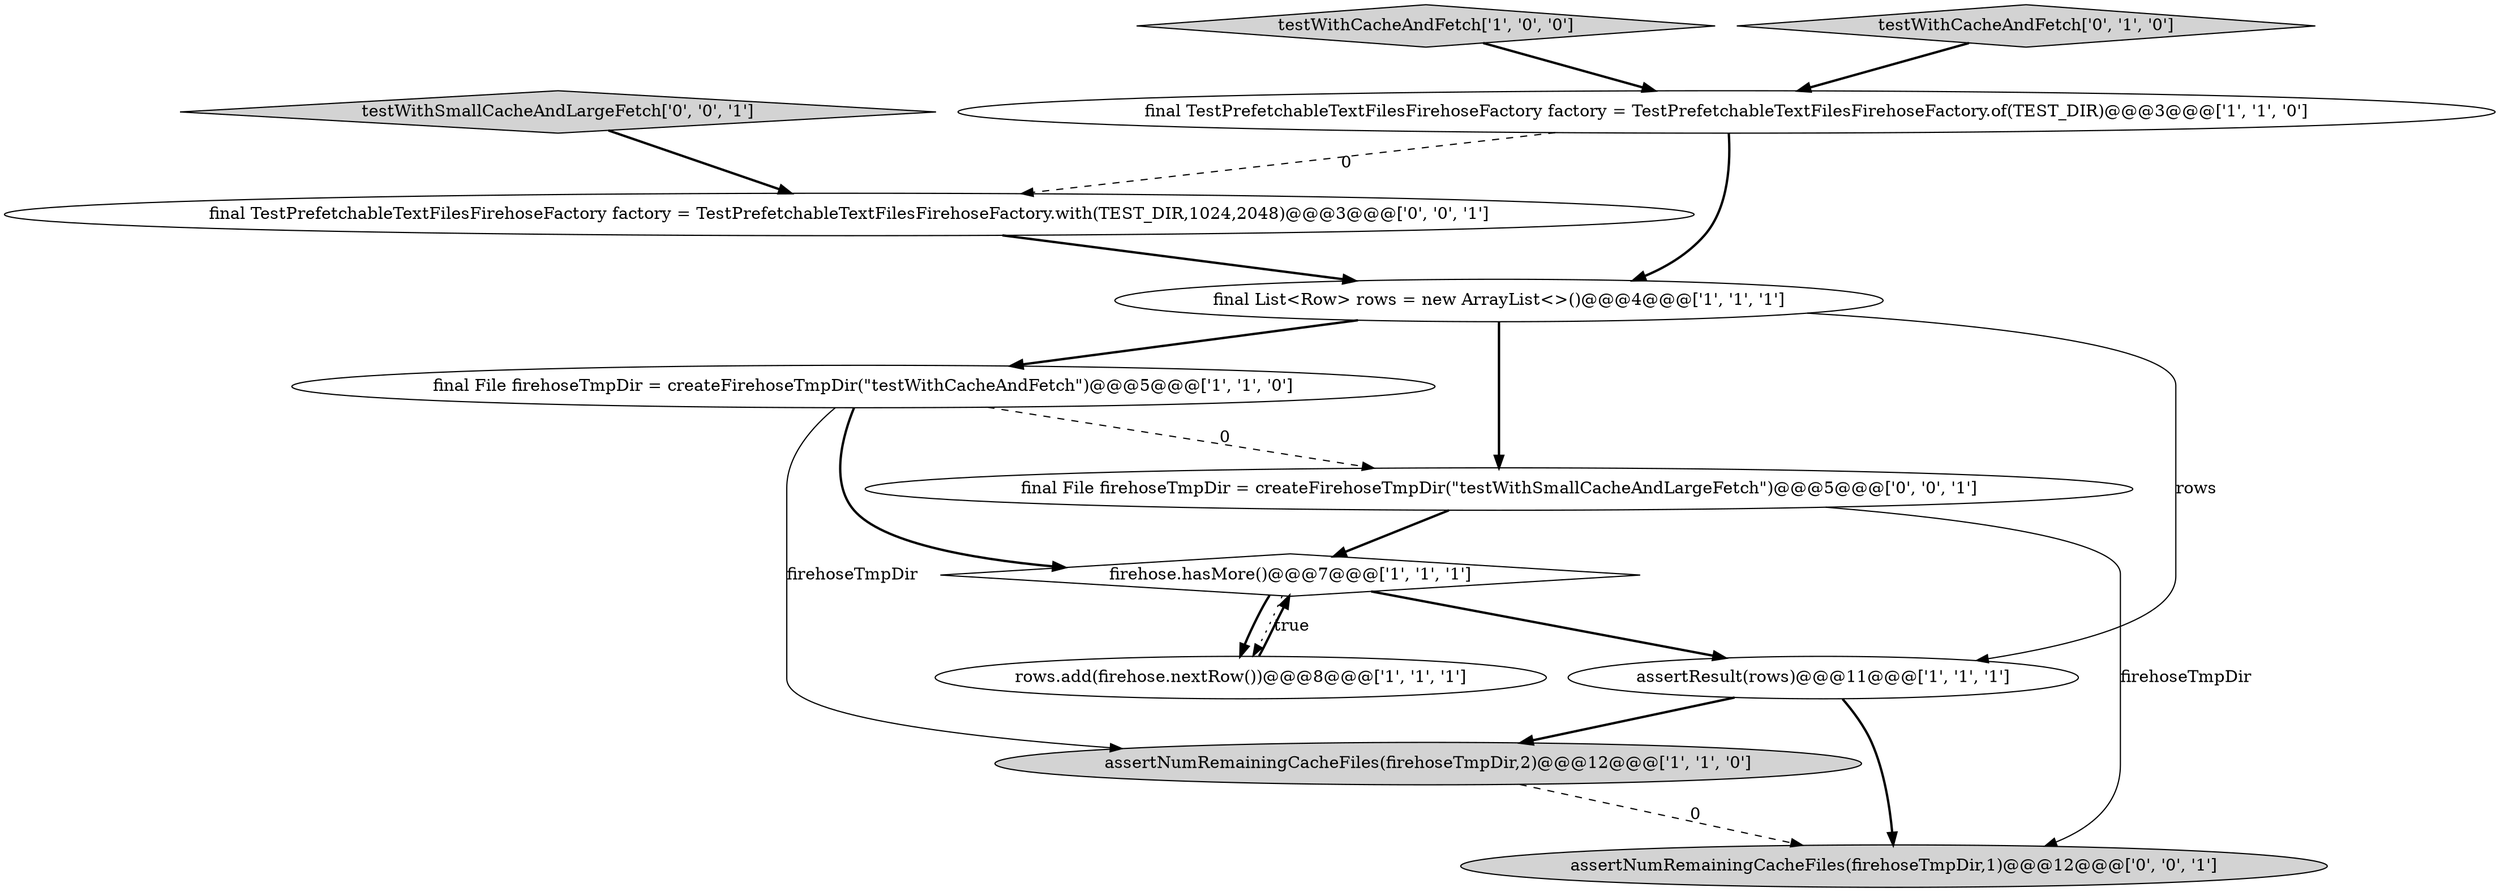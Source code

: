 digraph {
1 [style = filled, label = "testWithCacheAndFetch['1', '0', '0']", fillcolor = lightgray, shape = diamond image = "AAA0AAABBB1BBB"];
11 [style = filled, label = "assertNumRemainingCacheFiles(firehoseTmpDir,1)@@@12@@@['0', '0', '1']", fillcolor = lightgray, shape = ellipse image = "AAA0AAABBB3BBB"];
0 [style = filled, label = "assertNumRemainingCacheFiles(firehoseTmpDir,2)@@@12@@@['1', '1', '0']", fillcolor = lightgray, shape = ellipse image = "AAA0AAABBB1BBB"];
5 [style = filled, label = "assertResult(rows)@@@11@@@['1', '1', '1']", fillcolor = white, shape = ellipse image = "AAA0AAABBB1BBB"];
4 [style = filled, label = "final File firehoseTmpDir = createFirehoseTmpDir(\"testWithCacheAndFetch\")@@@5@@@['1', '1', '0']", fillcolor = white, shape = ellipse image = "AAA0AAABBB1BBB"];
12 [style = filled, label = "final File firehoseTmpDir = createFirehoseTmpDir(\"testWithSmallCacheAndLargeFetch\")@@@5@@@['0', '0', '1']", fillcolor = white, shape = ellipse image = "AAA0AAABBB3BBB"];
2 [style = filled, label = "rows.add(firehose.nextRow())@@@8@@@['1', '1', '1']", fillcolor = white, shape = ellipse image = "AAA0AAABBB1BBB"];
9 [style = filled, label = "final TestPrefetchableTextFilesFirehoseFactory factory = TestPrefetchableTextFilesFirehoseFactory.with(TEST_DIR,1024,2048)@@@3@@@['0', '0', '1']", fillcolor = white, shape = ellipse image = "AAA0AAABBB3BBB"];
6 [style = filled, label = "final TestPrefetchableTextFilesFirehoseFactory factory = TestPrefetchableTextFilesFirehoseFactory.of(TEST_DIR)@@@3@@@['1', '1', '0']", fillcolor = white, shape = ellipse image = "AAA0AAABBB1BBB"];
7 [style = filled, label = "firehose.hasMore()@@@7@@@['1', '1', '1']", fillcolor = white, shape = diamond image = "AAA0AAABBB1BBB"];
3 [style = filled, label = "final List<Row> rows = new ArrayList<>()@@@4@@@['1', '1', '1']", fillcolor = white, shape = ellipse image = "AAA0AAABBB1BBB"];
10 [style = filled, label = "testWithSmallCacheAndLargeFetch['0', '0', '1']", fillcolor = lightgray, shape = diamond image = "AAA0AAABBB3BBB"];
8 [style = filled, label = "testWithCacheAndFetch['0', '1', '0']", fillcolor = lightgray, shape = diamond image = "AAA0AAABBB2BBB"];
6->3 [style = bold, label=""];
7->2 [style = dotted, label="true"];
6->9 [style = dashed, label="0"];
8->6 [style = bold, label=""];
0->11 [style = dashed, label="0"];
3->12 [style = bold, label=""];
3->4 [style = bold, label=""];
12->7 [style = bold, label=""];
4->7 [style = bold, label=""];
4->12 [style = dashed, label="0"];
7->5 [style = bold, label=""];
1->6 [style = bold, label=""];
5->0 [style = bold, label=""];
4->0 [style = solid, label="firehoseTmpDir"];
7->2 [style = bold, label=""];
9->3 [style = bold, label=""];
12->11 [style = solid, label="firehoseTmpDir"];
5->11 [style = bold, label=""];
10->9 [style = bold, label=""];
2->7 [style = bold, label=""];
3->5 [style = solid, label="rows"];
}
